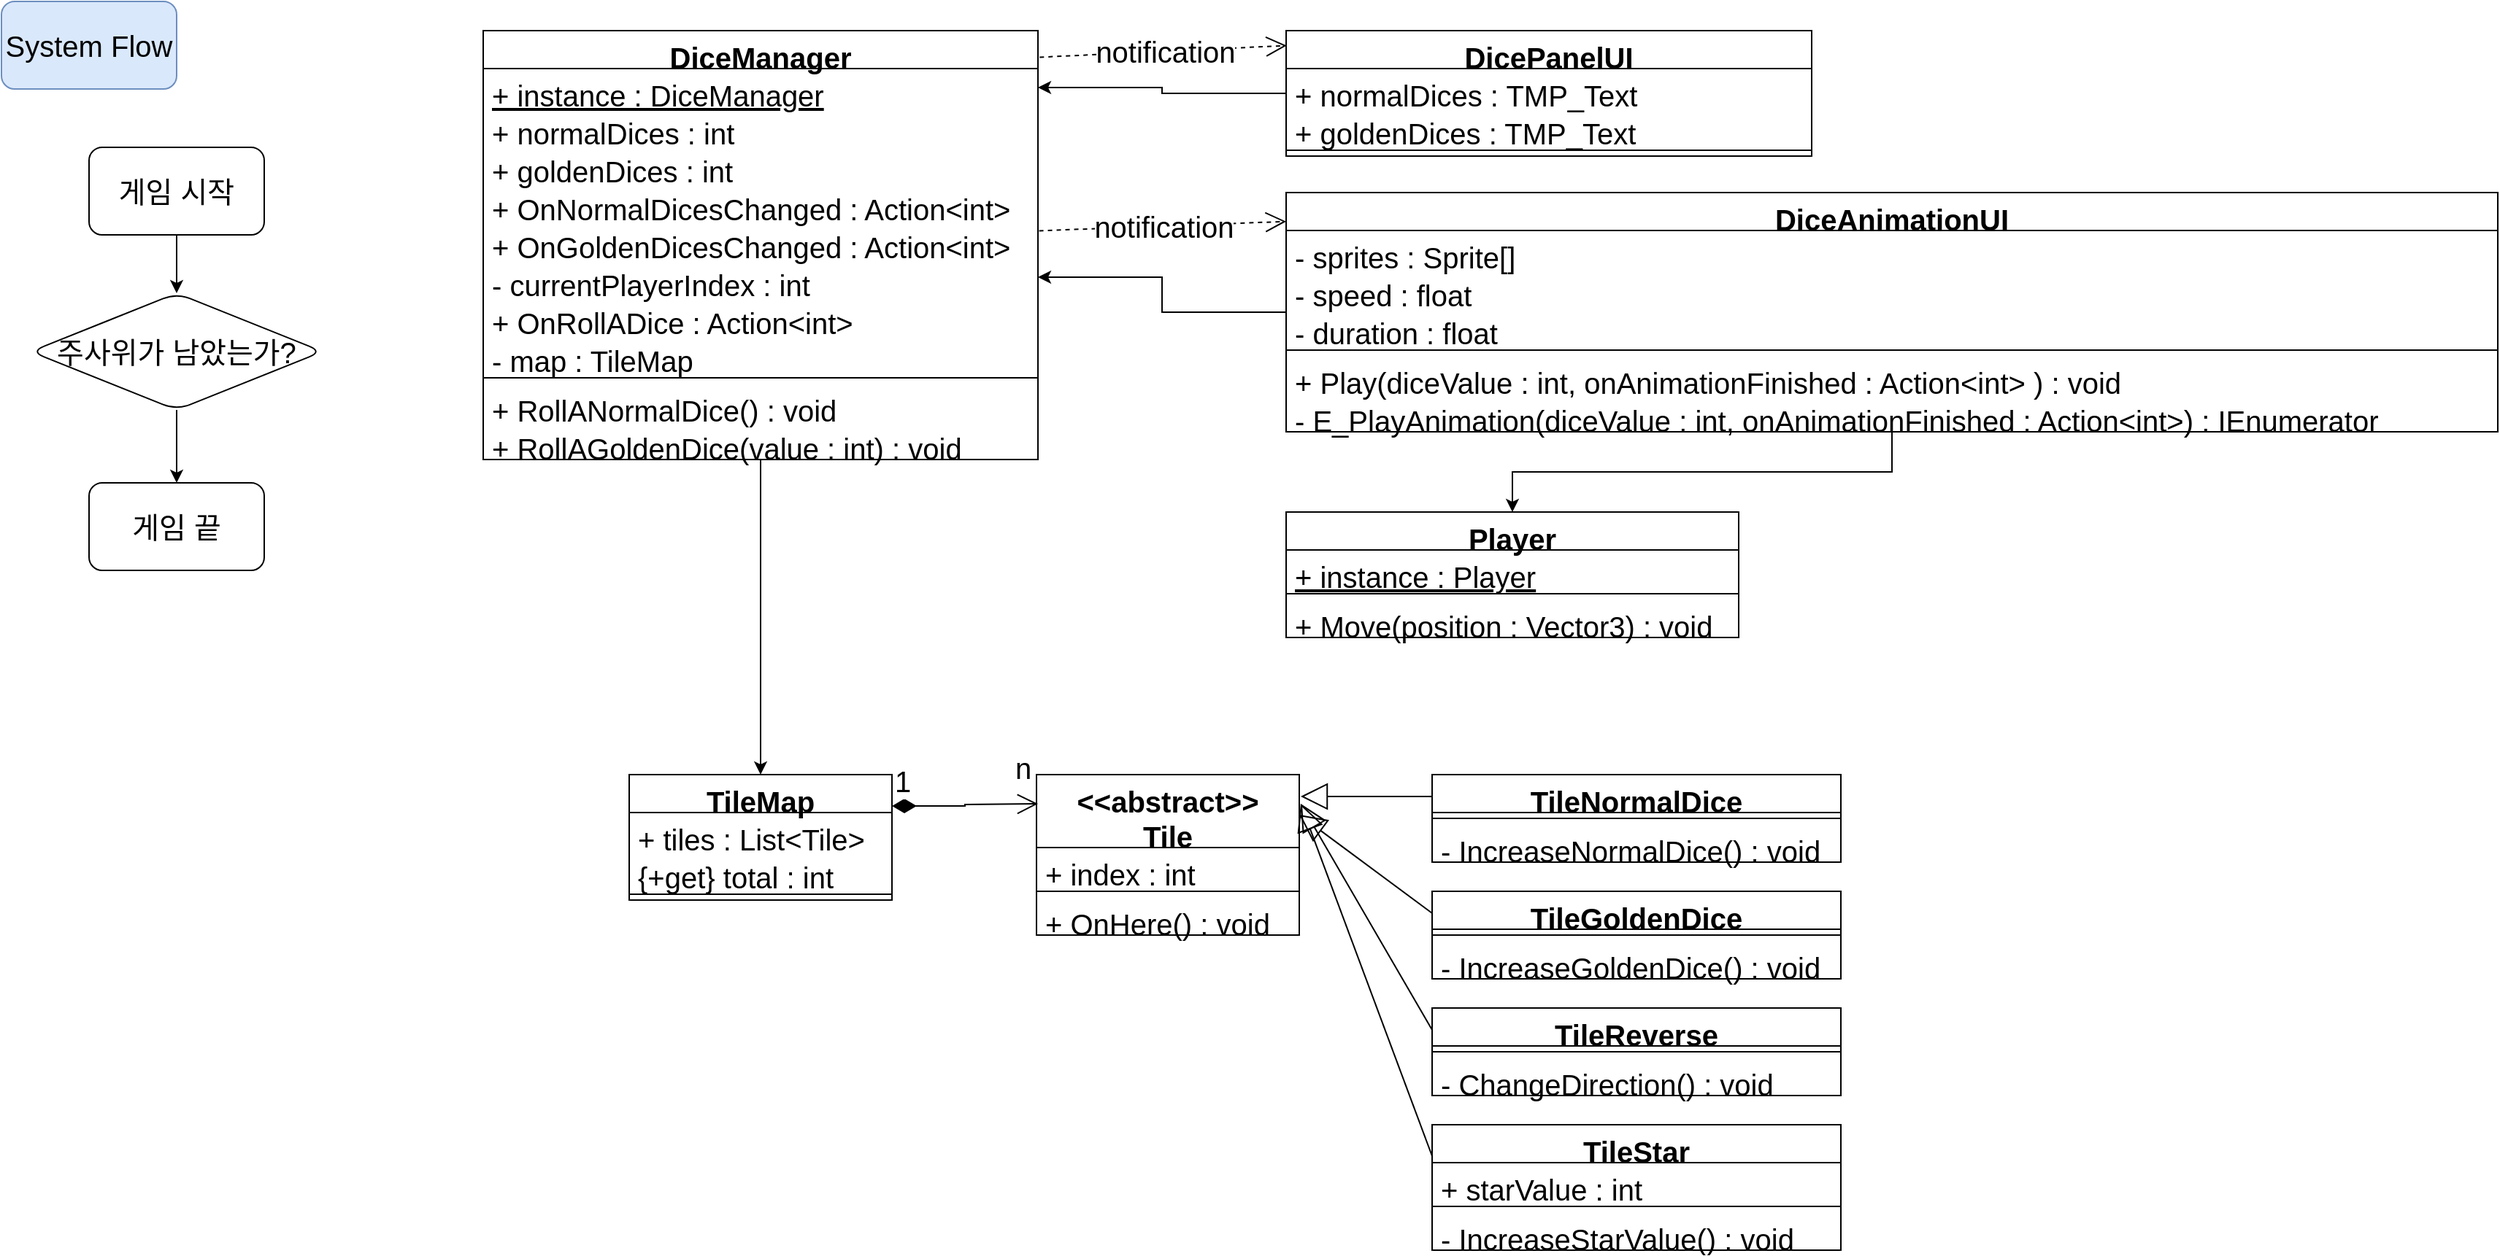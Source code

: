<mxfile version="20.8.16" type="device"><diagram id="C5RBs43oDa-KdzZeNtuy" name="Page-1"><mxGraphModel dx="1235" dy="813" grid="1" gridSize="10" guides="1" tooltips="1" connect="1" arrows="1" fold="1" page="1" pageScale="1" pageWidth="827" pageHeight="1169" math="0" shadow="0"><root><mxCell id="WIyWlLk6GJQsqaUBKTNV-0"/><mxCell id="WIyWlLk6GJQsqaUBKTNV-1" parent="WIyWlLk6GJQsqaUBKTNV-0"/><mxCell id="aYvGtjKJvwNVuDtvoiZb-0" value="System Flow" style="rounded=1;whiteSpace=wrap;html=1;fillColor=#dae8fc;strokeColor=#6c8ebf;fontSize=20;" vertex="1" parent="WIyWlLk6GJQsqaUBKTNV-1"><mxGeometry x="20" y="20" width="120" height="60" as="geometry"/></mxCell><mxCell id="aYvGtjKJvwNVuDtvoiZb-4" value="" style="edgeStyle=orthogonalEdgeStyle;rounded=0;orthogonalLoop=1;jettySize=auto;html=1;fontSize=20;" edge="1" parent="WIyWlLk6GJQsqaUBKTNV-1" source="aYvGtjKJvwNVuDtvoiZb-1" target="aYvGtjKJvwNVuDtvoiZb-3"><mxGeometry relative="1" as="geometry"/></mxCell><mxCell id="aYvGtjKJvwNVuDtvoiZb-1" value="게임 시작" style="rounded=1;whiteSpace=wrap;html=1;fontSize=20;" vertex="1" parent="WIyWlLk6GJQsqaUBKTNV-1"><mxGeometry x="80" y="120" width="120" height="60" as="geometry"/></mxCell><mxCell id="aYvGtjKJvwNVuDtvoiZb-6" value="" style="edgeStyle=orthogonalEdgeStyle;rounded=0;orthogonalLoop=1;jettySize=auto;html=1;fontSize=20;" edge="1" parent="WIyWlLk6GJQsqaUBKTNV-1" source="aYvGtjKJvwNVuDtvoiZb-3" target="aYvGtjKJvwNVuDtvoiZb-5"><mxGeometry relative="1" as="geometry"/></mxCell><mxCell id="aYvGtjKJvwNVuDtvoiZb-3" value="주사위가 남았는가?" style="rhombus;whiteSpace=wrap;html=1;fontSize=20;rounded=1;" vertex="1" parent="WIyWlLk6GJQsqaUBKTNV-1"><mxGeometry x="40" y="220" width="200" height="80" as="geometry"/></mxCell><mxCell id="aYvGtjKJvwNVuDtvoiZb-5" value="게임 끝" style="whiteSpace=wrap;html=1;fontSize=20;rounded=1;" vertex="1" parent="WIyWlLk6GJQsqaUBKTNV-1"><mxGeometry x="80" y="350" width="120" height="60" as="geometry"/></mxCell><mxCell id="aYvGtjKJvwNVuDtvoiZb-7" value="Player" style="swimlane;fontStyle=1;align=center;verticalAlign=top;childLayout=stackLayout;horizontal=1;startSize=26;horizontalStack=0;resizeParent=1;resizeParentMax=0;resizeLast=0;collapsible=1;marginBottom=0;fontSize=20;" vertex="1" parent="WIyWlLk6GJQsqaUBKTNV-1"><mxGeometry x="900" y="370" width="310" height="86" as="geometry"/></mxCell><mxCell id="aYvGtjKJvwNVuDtvoiZb-37" value="+ instance : Player" style="text;strokeColor=none;fillColor=none;align=left;verticalAlign=top;spacingLeft=4;spacingRight=4;overflow=hidden;rotatable=0;points=[[0,0.5],[1,0.5]];portConstraint=eastwest;fontSize=20;fontStyle=4" vertex="1" parent="aYvGtjKJvwNVuDtvoiZb-7"><mxGeometry y="26" width="310" height="26" as="geometry"/></mxCell><mxCell id="aYvGtjKJvwNVuDtvoiZb-9" value="" style="line;strokeWidth=1;fillColor=none;align=left;verticalAlign=middle;spacingTop=-1;spacingLeft=3;spacingRight=3;rotatable=0;labelPosition=right;points=[];portConstraint=eastwest;strokeColor=inherit;fontSize=20;" vertex="1" parent="aYvGtjKJvwNVuDtvoiZb-7"><mxGeometry y="52" width="310" height="8" as="geometry"/></mxCell><mxCell id="aYvGtjKJvwNVuDtvoiZb-10" value="+ Move(position : Vector3) : void" style="text;strokeColor=none;fillColor=none;align=left;verticalAlign=top;spacingLeft=4;spacingRight=4;overflow=hidden;rotatable=0;points=[[0,0.5],[1,0.5]];portConstraint=eastwest;fontSize=20;" vertex="1" parent="aYvGtjKJvwNVuDtvoiZb-7"><mxGeometry y="60" width="310" height="26" as="geometry"/></mxCell><mxCell id="aYvGtjKJvwNVuDtvoiZb-80" style="edgeStyle=orthogonalEdgeStyle;rounded=0;orthogonalLoop=1;jettySize=auto;html=1;fontFamily=Helvetica;fontSize=20;fontColor=default;startSize=26;" edge="1" parent="WIyWlLk6GJQsqaUBKTNV-1" source="aYvGtjKJvwNVuDtvoiZb-11" target="aYvGtjKJvwNVuDtvoiZb-69"><mxGeometry relative="1" as="geometry"/></mxCell><mxCell id="aYvGtjKJvwNVuDtvoiZb-11" value="DiceManager" style="swimlane;fontStyle=1;align=center;verticalAlign=top;childLayout=stackLayout;horizontal=1;startSize=26;horizontalStack=0;resizeParent=1;resizeParentMax=0;resizeLast=0;collapsible=1;marginBottom=0;fontSize=20;" vertex="1" parent="WIyWlLk6GJQsqaUBKTNV-1"><mxGeometry x="350" y="40" width="380" height="294" as="geometry"/></mxCell><mxCell id="aYvGtjKJvwNVuDtvoiZb-26" value="+ instance : DiceManager" style="text;strokeColor=none;fillColor=none;align=left;verticalAlign=top;spacingLeft=4;spacingRight=4;overflow=hidden;rotatable=0;points=[[0,0.5],[1,0.5]];portConstraint=eastwest;fontSize=20;fontStyle=4" vertex="1" parent="aYvGtjKJvwNVuDtvoiZb-11"><mxGeometry y="26" width="380" height="26" as="geometry"/></mxCell><mxCell id="aYvGtjKJvwNVuDtvoiZb-12" value="+ normalDices : int" style="text;strokeColor=none;fillColor=none;align=left;verticalAlign=top;spacingLeft=4;spacingRight=4;overflow=hidden;rotatable=0;points=[[0,0.5],[1,0.5]];portConstraint=eastwest;fontSize=20;" vertex="1" parent="aYvGtjKJvwNVuDtvoiZb-11"><mxGeometry y="52" width="380" height="26" as="geometry"/></mxCell><mxCell id="aYvGtjKJvwNVuDtvoiZb-15" value="+ goldenDices : int" style="text;strokeColor=none;fillColor=none;align=left;verticalAlign=top;spacingLeft=4;spacingRight=4;overflow=hidden;rotatable=0;points=[[0,0.5],[1,0.5]];portConstraint=eastwest;fontSize=20;" vertex="1" parent="aYvGtjKJvwNVuDtvoiZb-11"><mxGeometry y="78" width="380" height="26" as="geometry"/></mxCell><mxCell id="aYvGtjKJvwNVuDtvoiZb-24" value="+ OnNormalDicesChanged : Action&lt;int&gt;" style="text;strokeColor=none;fillColor=none;align=left;verticalAlign=top;spacingLeft=4;spacingRight=4;overflow=hidden;rotatable=0;points=[[0,0.5],[1,0.5]];portConstraint=eastwest;fontSize=20;" vertex="1" parent="aYvGtjKJvwNVuDtvoiZb-11"><mxGeometry y="104" width="380" height="26" as="geometry"/></mxCell><mxCell id="aYvGtjKJvwNVuDtvoiZb-25" value="+ OnGoldenDicesChanged : Action&lt;int&gt;" style="text;strokeColor=none;fillColor=none;align=left;verticalAlign=top;spacingLeft=4;spacingRight=4;overflow=hidden;rotatable=0;points=[[0,0.5],[1,0.5]];portConstraint=eastwest;fontSize=20;" vertex="1" parent="aYvGtjKJvwNVuDtvoiZb-11"><mxGeometry y="130" width="380" height="26" as="geometry"/></mxCell><mxCell id="aYvGtjKJvwNVuDtvoiZb-34" value="- currentPlayerIndex : int" style="text;strokeColor=none;fillColor=none;align=left;verticalAlign=top;spacingLeft=4;spacingRight=4;overflow=hidden;rotatable=0;points=[[0,0.5],[1,0.5]];portConstraint=eastwest;fontSize=20;" vertex="1" parent="aYvGtjKJvwNVuDtvoiZb-11"><mxGeometry y="156" width="380" height="26" as="geometry"/></mxCell><mxCell id="aYvGtjKJvwNVuDtvoiZb-35" value="+ OnRollADice : Action&lt;int&gt;" style="text;strokeColor=none;fillColor=none;align=left;verticalAlign=top;spacingLeft=4;spacingRight=4;overflow=hidden;rotatable=0;points=[[0,0.5],[1,0.5]];portConstraint=eastwest;fontSize=20;" vertex="1" parent="aYvGtjKJvwNVuDtvoiZb-11"><mxGeometry y="182" width="380" height="26" as="geometry"/></mxCell><mxCell id="aYvGtjKJvwNVuDtvoiZb-79" value="- map : TileMap" style="text;strokeColor=none;fillColor=none;align=left;verticalAlign=top;spacingLeft=4;spacingRight=4;overflow=hidden;rotatable=0;points=[[0,0.5],[1,0.5]];portConstraint=eastwest;fontSize=20;" vertex="1" parent="aYvGtjKJvwNVuDtvoiZb-11"><mxGeometry y="208" width="380" height="26" as="geometry"/></mxCell><mxCell id="aYvGtjKJvwNVuDtvoiZb-13" value="" style="line;strokeWidth=1;fillColor=none;align=left;verticalAlign=middle;spacingTop=-1;spacingLeft=3;spacingRight=3;rotatable=0;labelPosition=right;points=[];portConstraint=eastwest;strokeColor=inherit;fontSize=20;" vertex="1" parent="aYvGtjKJvwNVuDtvoiZb-11"><mxGeometry y="234" width="380" height="8" as="geometry"/></mxCell><mxCell id="aYvGtjKJvwNVuDtvoiZb-14" value="+ RollANormalDice() : void" style="text;strokeColor=none;fillColor=none;align=left;verticalAlign=top;spacingLeft=4;spacingRight=4;overflow=hidden;rotatable=0;points=[[0,0.5],[1,0.5]];portConstraint=eastwest;fontSize=20;" vertex="1" parent="aYvGtjKJvwNVuDtvoiZb-11"><mxGeometry y="242" width="380" height="26" as="geometry"/></mxCell><mxCell id="aYvGtjKJvwNVuDtvoiZb-16" value="+ RollAGoldenDice(value : int) : void" style="text;strokeColor=none;fillColor=none;align=left;verticalAlign=top;spacingLeft=4;spacingRight=4;overflow=hidden;rotatable=0;points=[[0,0.5],[1,0.5]];portConstraint=eastwest;fontSize=20;" vertex="1" parent="aYvGtjKJvwNVuDtvoiZb-11"><mxGeometry y="268" width="380" height="26" as="geometry"/></mxCell><mxCell id="aYvGtjKJvwNVuDtvoiZb-41" style="edgeStyle=orthogonalEdgeStyle;rounded=0;orthogonalLoop=1;jettySize=auto;html=1;entryX=1;entryY=0.5;entryDx=0;entryDy=0;fontSize=20;" edge="1" parent="WIyWlLk6GJQsqaUBKTNV-1" source="aYvGtjKJvwNVuDtvoiZb-18" target="aYvGtjKJvwNVuDtvoiZb-26"><mxGeometry relative="1" as="geometry"/></mxCell><mxCell id="aYvGtjKJvwNVuDtvoiZb-18" value="DicePanelUI" style="swimlane;fontStyle=1;align=center;verticalAlign=top;childLayout=stackLayout;horizontal=1;startSize=26;horizontalStack=0;resizeParent=1;resizeParentMax=0;resizeLast=0;collapsible=1;marginBottom=0;fontSize=20;" vertex="1" parent="WIyWlLk6GJQsqaUBKTNV-1"><mxGeometry x="900" y="40" width="360" height="86" as="geometry"/></mxCell><mxCell id="aYvGtjKJvwNVuDtvoiZb-19" value="+ normalDices : TMP_Text" style="text;strokeColor=none;fillColor=none;align=left;verticalAlign=top;spacingLeft=4;spacingRight=4;overflow=hidden;rotatable=0;points=[[0,0.5],[1,0.5]];portConstraint=eastwest;fontSize=20;" vertex="1" parent="aYvGtjKJvwNVuDtvoiZb-18"><mxGeometry y="26" width="360" height="26" as="geometry"/></mxCell><mxCell id="aYvGtjKJvwNVuDtvoiZb-20" value="+ goldenDices : TMP_Text" style="text;strokeColor=none;fillColor=none;align=left;verticalAlign=top;spacingLeft=4;spacingRight=4;overflow=hidden;rotatable=0;points=[[0,0.5],[1,0.5]];portConstraint=eastwest;fontSize=20;" vertex="1" parent="aYvGtjKJvwNVuDtvoiZb-18"><mxGeometry y="52" width="360" height="26" as="geometry"/></mxCell><mxCell id="aYvGtjKJvwNVuDtvoiZb-21" value="" style="line;strokeWidth=1;fillColor=none;align=left;verticalAlign=middle;spacingTop=-1;spacingLeft=3;spacingRight=3;rotatable=0;labelPosition=right;points=[];portConstraint=eastwest;strokeColor=inherit;fontSize=20;" vertex="1" parent="aYvGtjKJvwNVuDtvoiZb-18"><mxGeometry y="78" width="360" height="8" as="geometry"/></mxCell><mxCell id="aYvGtjKJvwNVuDtvoiZb-40" style="edgeStyle=orthogonalEdgeStyle;rounded=0;orthogonalLoop=1;jettySize=auto;html=1;entryX=0.5;entryY=0;entryDx=0;entryDy=0;fontSize=20;" edge="1" parent="WIyWlLk6GJQsqaUBKTNV-1" source="aYvGtjKJvwNVuDtvoiZb-27" target="aYvGtjKJvwNVuDtvoiZb-7"><mxGeometry relative="1" as="geometry"/></mxCell><mxCell id="aYvGtjKJvwNVuDtvoiZb-42" style="edgeStyle=orthogonalEdgeStyle;rounded=0;orthogonalLoop=1;jettySize=auto;html=1;entryX=1;entryY=0.5;entryDx=0;entryDy=0;fontSize=20;" edge="1" parent="WIyWlLk6GJQsqaUBKTNV-1" source="aYvGtjKJvwNVuDtvoiZb-27" target="aYvGtjKJvwNVuDtvoiZb-34"><mxGeometry relative="1" as="geometry"/></mxCell><mxCell id="aYvGtjKJvwNVuDtvoiZb-27" value="DiceAnimationUI" style="swimlane;fontStyle=1;align=center;verticalAlign=top;childLayout=stackLayout;horizontal=1;startSize=26;horizontalStack=0;resizeParent=1;resizeParentMax=0;resizeLast=0;collapsible=1;marginBottom=0;fontSize=20;" vertex="1" parent="WIyWlLk6GJQsqaUBKTNV-1"><mxGeometry x="900" y="151" width="830" height="164" as="geometry"/></mxCell><mxCell id="aYvGtjKJvwNVuDtvoiZb-29" value="- sprites : Sprite[]" style="text;strokeColor=none;fillColor=none;align=left;verticalAlign=top;spacingLeft=4;spacingRight=4;overflow=hidden;rotatable=0;points=[[0,0.5],[1,0.5]];portConstraint=eastwest;fontSize=20;" vertex="1" parent="aYvGtjKJvwNVuDtvoiZb-27"><mxGeometry y="26" width="830" height="26" as="geometry"/></mxCell><mxCell id="aYvGtjKJvwNVuDtvoiZb-31" value="- speed : float" style="text;strokeColor=none;fillColor=none;align=left;verticalAlign=top;spacingLeft=4;spacingRight=4;overflow=hidden;rotatable=0;points=[[0,0.5],[1,0.5]];portConstraint=eastwest;fontSize=20;" vertex="1" parent="aYvGtjKJvwNVuDtvoiZb-27"><mxGeometry y="52" width="830" height="26" as="geometry"/></mxCell><mxCell id="aYvGtjKJvwNVuDtvoiZb-32" value="- duration : float" style="text;strokeColor=none;fillColor=none;align=left;verticalAlign=top;spacingLeft=4;spacingRight=4;overflow=hidden;rotatable=0;points=[[0,0.5],[1,0.5]];portConstraint=eastwest;fontSize=20;" vertex="1" parent="aYvGtjKJvwNVuDtvoiZb-27"><mxGeometry y="78" width="830" height="26" as="geometry"/></mxCell><mxCell id="aYvGtjKJvwNVuDtvoiZb-30" value="" style="line;strokeWidth=1;fillColor=none;align=left;verticalAlign=middle;spacingTop=-1;spacingLeft=3;spacingRight=3;rotatable=0;labelPosition=right;points=[];portConstraint=eastwest;strokeColor=inherit;fontSize=20;" vertex="1" parent="aYvGtjKJvwNVuDtvoiZb-27"><mxGeometry y="104" width="830" height="8" as="geometry"/></mxCell><mxCell id="aYvGtjKJvwNVuDtvoiZb-33" value="+ Play(diceValue : int, onAnimationFinished : Action&lt;int&gt; ) : void" style="text;strokeColor=none;fillColor=none;align=left;verticalAlign=top;spacingLeft=4;spacingRight=4;overflow=hidden;rotatable=0;points=[[0,0.5],[1,0.5]];portConstraint=eastwest;fontSize=20;" vertex="1" parent="aYvGtjKJvwNVuDtvoiZb-27"><mxGeometry y="112" width="830" height="26" as="geometry"/></mxCell><mxCell id="aYvGtjKJvwNVuDtvoiZb-81" value="- E_PlayAnimation(diceValue : int, onAnimationFinished : Action&lt;int&gt;) : IEnumerator" style="text;strokeColor=none;fillColor=none;align=left;verticalAlign=top;spacingLeft=4;spacingRight=4;overflow=hidden;rotatable=0;points=[[0,0.5],[1,0.5]];portConstraint=eastwest;fontSize=20;" vertex="1" parent="aYvGtjKJvwNVuDtvoiZb-27"><mxGeometry y="138" width="830" height="26" as="geometry"/></mxCell><mxCell id="aYvGtjKJvwNVuDtvoiZb-38" value="notification" style="endArrow=open;endSize=12;dashed=1;html=1;rounded=0;fontSize=20;exitX=1.003;exitY=0.062;exitDx=0;exitDy=0;exitPerimeter=0;entryX=0.001;entryY=0.119;entryDx=0;entryDy=0;entryPerimeter=0;" edge="1" parent="WIyWlLk6GJQsqaUBKTNV-1" source="aYvGtjKJvwNVuDtvoiZb-11" target="aYvGtjKJvwNVuDtvoiZb-18"><mxGeometry x="0.007" width="160" relative="1" as="geometry"><mxPoint x="770" y="250" as="sourcePoint"/><mxPoint x="930" y="250" as="targetPoint"/><mxPoint as="offset"/></mxGeometry></mxCell><mxCell id="aYvGtjKJvwNVuDtvoiZb-39" value="notification" style="endArrow=open;endSize=12;dashed=1;html=1;rounded=0;fontSize=20;exitX=1.003;exitY=0.062;exitDx=0;exitDy=0;exitPerimeter=0;entryX=0.001;entryY=0.119;entryDx=0;entryDy=0;entryPerimeter=0;" edge="1" parent="WIyWlLk6GJQsqaUBKTNV-1"><mxGeometry x="0.007" width="160" relative="1" as="geometry"><mxPoint x="730.78" y="177.196" as="sourcePoint"/><mxPoint x="900.0" y="170.814" as="targetPoint"/><mxPoint as="offset"/></mxGeometry></mxCell><mxCell id="aYvGtjKJvwNVuDtvoiZb-43" value="&lt;&lt;abstract&gt;&gt;&#10;Tile" style="swimlane;fontStyle=1;align=center;verticalAlign=top;childLayout=stackLayout;horizontal=1;startSize=50;horizontalStack=0;resizeParent=1;resizeParentMax=0;resizeLast=0;collapsible=1;marginBottom=0;fontSize=20;" vertex="1" parent="WIyWlLk6GJQsqaUBKTNV-1"><mxGeometry x="729" y="550" width="180" height="110" as="geometry"/></mxCell><mxCell id="aYvGtjKJvwNVuDtvoiZb-44" value="+ index : int" style="text;strokeColor=none;fillColor=none;align=left;verticalAlign=top;spacingLeft=4;spacingRight=4;overflow=hidden;rotatable=0;points=[[0,0.5],[1,0.5]];portConstraint=eastwest;fontSize=20;" vertex="1" parent="aYvGtjKJvwNVuDtvoiZb-43"><mxGeometry y="50" width="180" height="26" as="geometry"/></mxCell><mxCell id="aYvGtjKJvwNVuDtvoiZb-46" value="" style="line;strokeWidth=1;fillColor=none;align=left;verticalAlign=middle;spacingTop=-1;spacingLeft=3;spacingRight=3;rotatable=0;labelPosition=right;points=[];portConstraint=eastwest;strokeColor=inherit;fontSize=20;" vertex="1" parent="aYvGtjKJvwNVuDtvoiZb-43"><mxGeometry y="76" width="180" height="8" as="geometry"/></mxCell><mxCell id="aYvGtjKJvwNVuDtvoiZb-48" value="+ OnHere() : void" style="text;strokeColor=none;fillColor=none;align=left;verticalAlign=top;spacingLeft=4;spacingRight=4;overflow=hidden;rotatable=0;points=[[0,0.5],[1,0.5]];portConstraint=eastwest;fontSize=20;" vertex="1" parent="aYvGtjKJvwNVuDtvoiZb-43"><mxGeometry y="84" width="180" height="26" as="geometry"/></mxCell><mxCell id="aYvGtjKJvwNVuDtvoiZb-50" value="TileNormalDice" style="swimlane;fontStyle=1;align=center;verticalAlign=top;childLayout=stackLayout;horizontal=1;startSize=26;horizontalStack=0;resizeParent=1;resizeParentMax=0;resizeLast=0;collapsible=1;marginBottom=0;fontSize=20;" vertex="1" parent="WIyWlLk6GJQsqaUBKTNV-1"><mxGeometry x="1000" y="550" width="280" height="60" as="geometry"/></mxCell><mxCell id="aYvGtjKJvwNVuDtvoiZb-52" value="" style="line;strokeWidth=1;fillColor=none;align=left;verticalAlign=middle;spacingTop=-1;spacingLeft=3;spacingRight=3;rotatable=0;labelPosition=right;points=[];portConstraint=eastwest;strokeColor=inherit;fontSize=20;" vertex="1" parent="aYvGtjKJvwNVuDtvoiZb-50"><mxGeometry y="26" width="280" height="8" as="geometry"/></mxCell><mxCell id="aYvGtjKJvwNVuDtvoiZb-55" value="- IncreaseNormalDice() : void" style="text;strokeColor=none;fillColor=none;align=left;verticalAlign=top;spacingLeft=4;spacingRight=4;overflow=hidden;rotatable=0;points=[[0,0.5],[1,0.5]];portConstraint=eastwest;fontSize=20;" vertex="1" parent="aYvGtjKJvwNVuDtvoiZb-50"><mxGeometry y="34" width="280" height="26" as="geometry"/></mxCell><mxCell id="aYvGtjKJvwNVuDtvoiZb-54" value="" style="endArrow=block;endSize=16;endFill=0;html=1;rounded=0;fontFamily=Helvetica;fontSize=20;fontColor=default;exitX=0;exitY=0.25;exitDx=0;exitDy=0;" edge="1" parent="WIyWlLk6GJQsqaUBKTNV-1" source="aYvGtjKJvwNVuDtvoiZb-50"><mxGeometry width="160" relative="1" as="geometry"><mxPoint x="1210" y="510" as="sourcePoint"/><mxPoint x="910" y="565" as="targetPoint"/></mxGeometry></mxCell><mxCell id="aYvGtjKJvwNVuDtvoiZb-56" value="TileGoldenDice" style="swimlane;fontStyle=1;align=center;verticalAlign=top;childLayout=stackLayout;horizontal=1;startSize=26;horizontalStack=0;resizeParent=1;resizeParentMax=0;resizeLast=0;collapsible=1;marginBottom=0;fontSize=20;" vertex="1" parent="WIyWlLk6GJQsqaUBKTNV-1"><mxGeometry x="1000" y="630" width="280" height="60" as="geometry"/></mxCell><mxCell id="aYvGtjKJvwNVuDtvoiZb-57" value="" style="line;strokeWidth=1;fillColor=none;align=left;verticalAlign=middle;spacingTop=-1;spacingLeft=3;spacingRight=3;rotatable=0;labelPosition=right;points=[];portConstraint=eastwest;strokeColor=inherit;fontSize=20;" vertex="1" parent="aYvGtjKJvwNVuDtvoiZb-56"><mxGeometry y="26" width="280" height="8" as="geometry"/></mxCell><mxCell id="aYvGtjKJvwNVuDtvoiZb-58" value="- IncreaseGoldenDice() : void" style="text;strokeColor=none;fillColor=none;align=left;verticalAlign=top;spacingLeft=4;spacingRight=4;overflow=hidden;rotatable=0;points=[[0,0.5],[1,0.5]];portConstraint=eastwest;fontSize=20;" vertex="1" parent="aYvGtjKJvwNVuDtvoiZb-56"><mxGeometry y="34" width="280" height="26" as="geometry"/></mxCell><mxCell id="aYvGtjKJvwNVuDtvoiZb-59" value="" style="endArrow=block;endSize=16;endFill=0;html=1;rounded=0;fontFamily=Helvetica;fontSize=20;fontColor=default;exitX=0;exitY=0.25;exitDx=0;exitDy=0;entryX=1;entryY=0.25;entryDx=0;entryDy=0;" edge="1" parent="WIyWlLk6GJQsqaUBKTNV-1" source="aYvGtjKJvwNVuDtvoiZb-56" target="aYvGtjKJvwNVuDtvoiZb-43"><mxGeometry width="160" relative="1" as="geometry"><mxPoint x="1010" y="575" as="sourcePoint"/><mxPoint x="921.44" y="570.062" as="targetPoint"/></mxGeometry></mxCell><mxCell id="aYvGtjKJvwNVuDtvoiZb-60" value="TileReverse" style="swimlane;fontStyle=1;align=center;verticalAlign=top;childLayout=stackLayout;horizontal=1;startSize=26;horizontalStack=0;resizeParent=1;resizeParentMax=0;resizeLast=0;collapsible=1;marginBottom=0;fontSize=20;" vertex="1" parent="WIyWlLk6GJQsqaUBKTNV-1"><mxGeometry x="1000" y="710" width="280" height="60" as="geometry"/></mxCell><mxCell id="aYvGtjKJvwNVuDtvoiZb-61" value="" style="line;strokeWidth=1;fillColor=none;align=left;verticalAlign=middle;spacingTop=-1;spacingLeft=3;spacingRight=3;rotatable=0;labelPosition=right;points=[];portConstraint=eastwest;strokeColor=inherit;fontSize=20;" vertex="1" parent="aYvGtjKJvwNVuDtvoiZb-60"><mxGeometry y="26" width="280" height="8" as="geometry"/></mxCell><mxCell id="aYvGtjKJvwNVuDtvoiZb-62" value="- ChangeDirection() : void" style="text;strokeColor=none;fillColor=none;align=left;verticalAlign=top;spacingLeft=4;spacingRight=4;overflow=hidden;rotatable=0;points=[[0,0.5],[1,0.5]];portConstraint=eastwest;fontSize=20;" vertex="1" parent="aYvGtjKJvwNVuDtvoiZb-60"><mxGeometry y="34" width="280" height="26" as="geometry"/></mxCell><mxCell id="aYvGtjKJvwNVuDtvoiZb-63" value="" style="endArrow=block;endSize=16;endFill=0;html=1;rounded=0;fontFamily=Helvetica;fontSize=20;fontColor=default;exitX=0;exitY=0.25;exitDx=0;exitDy=0;" edge="1" parent="WIyWlLk6GJQsqaUBKTNV-1" source="aYvGtjKJvwNVuDtvoiZb-60"><mxGeometry width="160" relative="1" as="geometry"><mxPoint x="1010" y="655" as="sourcePoint"/><mxPoint x="910" y="570" as="targetPoint"/></mxGeometry></mxCell><mxCell id="aYvGtjKJvwNVuDtvoiZb-64" value="TileStar" style="swimlane;fontStyle=1;align=center;verticalAlign=top;childLayout=stackLayout;horizontal=1;startSize=26;horizontalStack=0;resizeParent=1;resizeParentMax=0;resizeLast=0;collapsible=1;marginBottom=0;fontSize=20;" vertex="1" parent="WIyWlLk6GJQsqaUBKTNV-1"><mxGeometry x="1000" y="790" width="280" height="86" as="geometry"/></mxCell><mxCell id="aYvGtjKJvwNVuDtvoiZb-66" value="+ starValue : int" style="text;strokeColor=none;fillColor=none;align=left;verticalAlign=top;spacingLeft=4;spacingRight=4;overflow=hidden;rotatable=0;points=[[0,0.5],[1,0.5]];portConstraint=eastwest;fontSize=20;" vertex="1" parent="aYvGtjKJvwNVuDtvoiZb-64"><mxGeometry y="26" width="280" height="26" as="geometry"/></mxCell><mxCell id="aYvGtjKJvwNVuDtvoiZb-65" value="" style="line;strokeWidth=1;fillColor=none;align=left;verticalAlign=middle;spacingTop=-1;spacingLeft=3;spacingRight=3;rotatable=0;labelPosition=right;points=[];portConstraint=eastwest;strokeColor=inherit;fontSize=20;" vertex="1" parent="aYvGtjKJvwNVuDtvoiZb-64"><mxGeometry y="52" width="280" height="8" as="geometry"/></mxCell><mxCell id="aYvGtjKJvwNVuDtvoiZb-67" value="- IncreaseStarValue() : void" style="text;strokeColor=none;fillColor=none;align=left;verticalAlign=top;spacingLeft=4;spacingRight=4;overflow=hidden;rotatable=0;points=[[0,0.5],[1,0.5]];portConstraint=eastwest;fontSize=20;" vertex="1" parent="aYvGtjKJvwNVuDtvoiZb-64"><mxGeometry y="60" width="280" height="26" as="geometry"/></mxCell><mxCell id="aYvGtjKJvwNVuDtvoiZb-68" value="" style="endArrow=block;endSize=16;endFill=0;html=1;rounded=0;fontFamily=Helvetica;fontSize=20;fontColor=default;exitX=0;exitY=0.25;exitDx=0;exitDy=0;" edge="1" parent="WIyWlLk6GJQsqaUBKTNV-1" source="aYvGtjKJvwNVuDtvoiZb-64"><mxGeometry width="160" relative="1" as="geometry"><mxPoint x="1010" y="735" as="sourcePoint"/><mxPoint x="910" y="570" as="targetPoint"/></mxGeometry></mxCell><mxCell id="aYvGtjKJvwNVuDtvoiZb-69" value="TileMap" style="swimlane;fontStyle=1;align=center;verticalAlign=top;childLayout=stackLayout;horizontal=1;startSize=26;horizontalStack=0;resizeParent=1;resizeParentMax=0;resizeLast=0;collapsible=1;marginBottom=0;fontSize=20;" vertex="1" parent="WIyWlLk6GJQsqaUBKTNV-1"><mxGeometry x="450" y="550" width="180" height="86" as="geometry"/></mxCell><mxCell id="aYvGtjKJvwNVuDtvoiZb-72" value="+ tiles : List&lt;Tile&gt;" style="text;strokeColor=none;fillColor=none;align=left;verticalAlign=top;spacingLeft=4;spacingRight=4;overflow=hidden;rotatable=0;points=[[0,0.5],[1,0.5]];portConstraint=eastwest;fontSize=20;" vertex="1" parent="aYvGtjKJvwNVuDtvoiZb-69"><mxGeometry y="26" width="180" height="26" as="geometry"/></mxCell><mxCell id="aYvGtjKJvwNVuDtvoiZb-74" value="{+get} total : int" style="text;strokeColor=none;fillColor=none;align=left;verticalAlign=top;spacingLeft=4;spacingRight=4;overflow=hidden;rotatable=0;points=[[0,0.5],[1,0.5]];portConstraint=eastwest;fontSize=20;" vertex="1" parent="aYvGtjKJvwNVuDtvoiZb-69"><mxGeometry y="52" width="180" height="26" as="geometry"/></mxCell><mxCell id="aYvGtjKJvwNVuDtvoiZb-71" value="" style="line;strokeWidth=1;fillColor=none;align=left;verticalAlign=middle;spacingTop=-1;spacingLeft=3;spacingRight=3;rotatable=0;labelPosition=right;points=[];portConstraint=eastwest;strokeColor=inherit;fontSize=20;" vertex="1" parent="aYvGtjKJvwNVuDtvoiZb-69"><mxGeometry y="78" width="180" height="8" as="geometry"/></mxCell><mxCell id="aYvGtjKJvwNVuDtvoiZb-75" value="1" style="endArrow=open;html=1;endSize=12;startArrow=diamondThin;startSize=14;startFill=1;edgeStyle=orthogonalEdgeStyle;align=left;verticalAlign=bottom;rounded=0;fontFamily=Helvetica;fontSize=20;fontColor=default;exitX=1;exitY=0.25;exitDx=0;exitDy=0;" edge="1" parent="WIyWlLk6GJQsqaUBKTNV-1" source="aYvGtjKJvwNVuDtvoiZb-69"><mxGeometry x="-1" y="3" relative="1" as="geometry"><mxPoint x="810" y="620" as="sourcePoint"/><mxPoint x="730" y="570" as="targetPoint"/><mxPoint as="offset"/></mxGeometry></mxCell><mxCell id="aYvGtjKJvwNVuDtvoiZb-77" value="n" style="text;html=1;strokeColor=none;fillColor=none;align=center;verticalAlign=middle;whiteSpace=wrap;rounded=0;fontSize=20;fontFamily=Helvetica;fontColor=default;" vertex="1" parent="WIyWlLk6GJQsqaUBKTNV-1"><mxGeometry x="690" y="530" width="60" height="30" as="geometry"/></mxCell></root></mxGraphModel></diagram></mxfile>